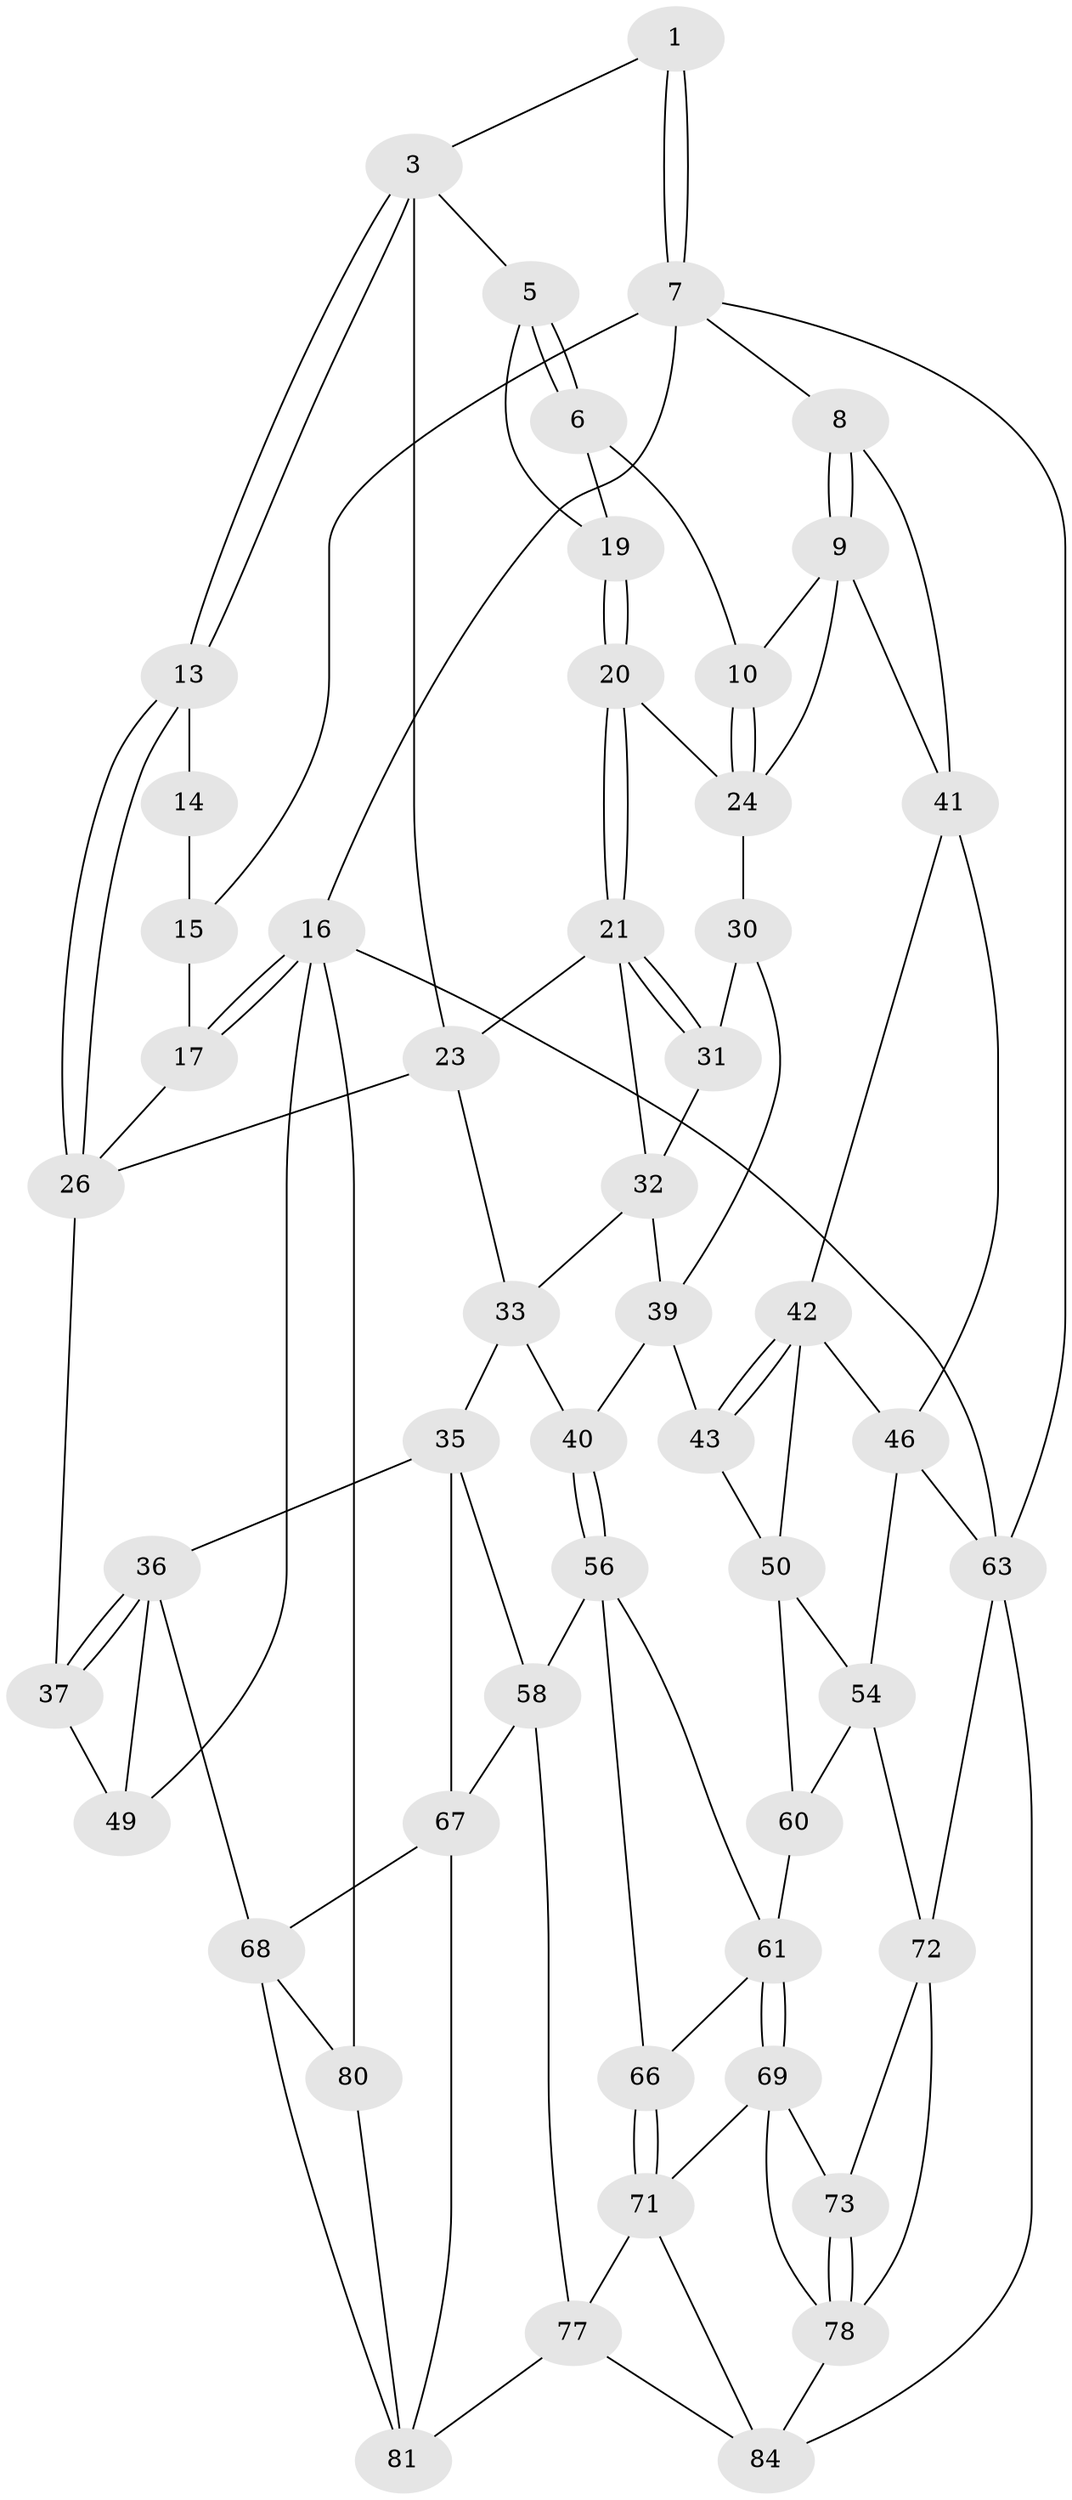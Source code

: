 // original degree distribution, {4: 0.25287356321839083, 5: 0.5057471264367817, 3: 0.022988505747126436, 6: 0.21839080459770116}
// Generated by graph-tools (version 1.1) at 2025/42/03/06/25 10:42:32]
// undirected, 52 vertices, 110 edges
graph export_dot {
graph [start="1"]
  node [color=gray90,style=filled];
  1 [pos="+0.7680644250162751+0",super="+2"];
  3 [pos="+0.47038830028427464+0.0914328130601617",super="+4"];
  5 [pos="+0.6791573347563732+0.17061800373235628"];
  6 [pos="+0.7668732129123937+0",super="+11"];
  7 [pos="+1+0",super="+12"];
  8 [pos="+1+0.0596081265643744"];
  9 [pos="+1+0.19000641708467655",super="+28"];
  10 [pos="+0.933416424111731+0.20118482252197914"];
  13 [pos="+0.3033961964568255+0.18918270544885749"];
  14 [pos="+0.2979156662026149+0.18570922668787293"];
  15 [pos="+0.15525934655721127+0",super="+18"];
  16 [pos="+0+0.3120893044880561",super="+53"];
  17 [pos="+0+0.29450269594471046"];
  19 [pos="+0.6797755821629344+0.17098047985502654"];
  20 [pos="+0.7689436084750929+0.2714570612738697"];
  21 [pos="+0.6653742520240657+0.3696916703215986",super="+22"];
  23 [pos="+0.5452127671520905+0.2401924571663268",super="+25"];
  24 [pos="+0.8133496708143311+0.2793198674040027",super="+29"];
  26 [pos="+0.29407715684164015+0.30667225138471166",super="+27"];
  30 [pos="+0.7722526698405499+0.4770192602025941"];
  31 [pos="+0.670399901395586+0.3861267859968861"];
  32 [pos="+0.5538530066524544+0.40880921454950786",super="+38"];
  33 [pos="+0.4749690701867629+0.4080685256244252",super="+34"];
  35 [pos="+0.29168712981324446+0.5808189060282688",super="+59"];
  36 [pos="+0.28361122694386043+0.5794706757735907",super="+65"];
  37 [pos="+0.2727110950439204+0.543899975431368"];
  39 [pos="+0.6051734416159956+0.5332194691160863",super="+44"];
  40 [pos="+0.5139133362892236+0.577221058965381"];
  41 [pos="+0.918051549876168+0.45104446290165523",super="+45"];
  42 [pos="+0.9004425370567577+0.522465075980803",super="+48"];
  43 [pos="+0.7411987372237475+0.5868447065311567"];
  46 [pos="+1+0.7318508070475122",super="+47"];
  49 [pos="+0+0.3139722081686179",super="+52"];
  50 [pos="+0.8412611921823662+0.6052290955812216",super="+51"];
  54 [pos="+1+0.7222647222459901",super="+55"];
  56 [pos="+0.5428649483551086+0.661650453361604",super="+57"];
  58 [pos="+0.4234440805632531+0.7646343566182977",super="+74"];
  60 [pos="+0.7513345000299898+0.7017466019842932"];
  61 [pos="+0.7503010220596287+0.7035105192340796",super="+62"];
  63 [pos="+1+1",super="+64"];
  66 [pos="+0.5471913107747244+0.8213951276012292"];
  67 [pos="+0.2603523465507601+0.8288176240815601",super="+75"];
  68 [pos="+0.17677048108582588+0.784197058712804",super="+79"];
  69 [pos="+0.7491214945940892+0.733651263968421",super="+70"];
  71 [pos="+0.5613064673729152+0.850571928719775",super="+76"];
  72 [pos="+0.8030307075094801+0.8506258777540205",super="+87"];
  73 [pos="+0.7645887359537424+0.7854684256951266"];
  77 [pos="+0.46644165138547805+0.8909856735941424",super="+83"];
  78 [pos="+0.6242310387306235+0.9161488209286999",super="+85"];
  80 [pos="+0+1"];
  81 [pos="+0.3313789637707952+1",super="+82"];
  84 [pos="+0.43012180941082256+1",super="+86"];
  1 -- 7;
  1 -- 7;
  1 -- 3;
  3 -- 13;
  3 -- 13;
  3 -- 5;
  3 -- 23;
  5 -- 6;
  5 -- 6;
  5 -- 19;
  6 -- 10;
  6 -- 19;
  7 -- 8;
  7 -- 63;
  7 -- 16;
  7 -- 15;
  8 -- 9;
  8 -- 9;
  8 -- 41;
  9 -- 10;
  9 -- 41;
  9 -- 24;
  10 -- 24;
  10 -- 24;
  13 -- 14;
  13 -- 26;
  13 -- 26;
  14 -- 15 [weight=2];
  15 -- 17;
  16 -- 17;
  16 -- 17;
  16 -- 49 [weight=2];
  16 -- 80;
  16 -- 63;
  17 -- 26;
  19 -- 20;
  19 -- 20;
  20 -- 21;
  20 -- 21;
  20 -- 24;
  21 -- 31;
  21 -- 31;
  21 -- 32;
  21 -- 23;
  23 -- 33;
  23 -- 26;
  24 -- 30;
  26 -- 37;
  30 -- 31;
  30 -- 39;
  31 -- 32;
  32 -- 33;
  32 -- 39;
  33 -- 40;
  33 -- 35;
  35 -- 36;
  35 -- 67;
  35 -- 58;
  36 -- 37;
  36 -- 37;
  36 -- 49;
  36 -- 68;
  37 -- 49;
  39 -- 40;
  39 -- 43;
  40 -- 56;
  40 -- 56;
  41 -- 42;
  41 -- 46;
  42 -- 43;
  42 -- 43;
  42 -- 50;
  42 -- 46;
  43 -- 50;
  46 -- 54;
  46 -- 63;
  50 -- 60;
  50 -- 54;
  54 -- 72;
  54 -- 60;
  56 -- 58;
  56 -- 66;
  56 -- 61;
  58 -- 77;
  58 -- 67;
  60 -- 61;
  61 -- 69;
  61 -- 69;
  61 -- 66;
  63 -- 84;
  63 -- 72;
  66 -- 71;
  66 -- 71;
  67 -- 68;
  67 -- 81;
  68 -- 80;
  68 -- 81;
  69 -- 73;
  69 -- 78;
  69 -- 71;
  71 -- 84;
  71 -- 77;
  72 -- 73;
  72 -- 78;
  73 -- 78;
  73 -- 78;
  77 -- 81;
  77 -- 84;
  78 -- 84;
  80 -- 81;
}
